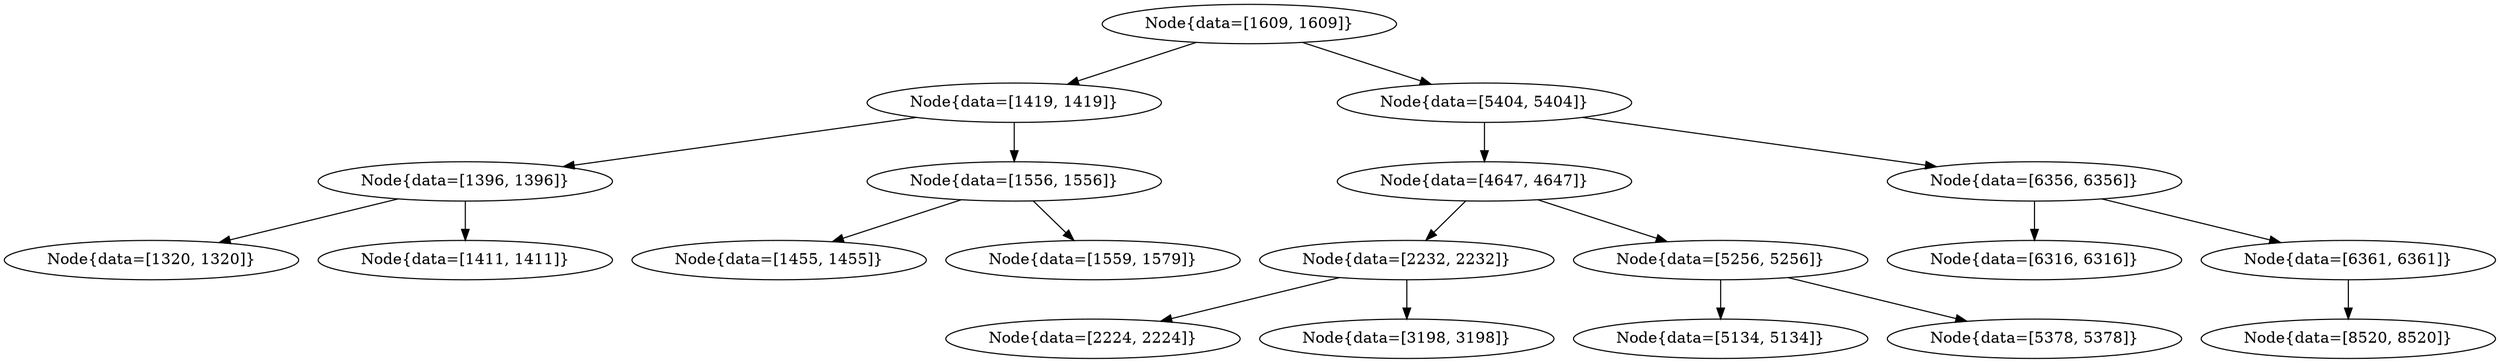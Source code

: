 digraph G{
835747289 [label="Node{data=[1609, 1609]}"]
835747289 -> 1452044766
1452044766 [label="Node{data=[1419, 1419]}"]
1452044766 -> 1418493611
1418493611 [label="Node{data=[1396, 1396]}"]
1418493611 -> 878937370
878937370 [label="Node{data=[1320, 1320]}"]
1418493611 -> 107944186
107944186 [label="Node{data=[1411, 1411]}"]
1452044766 -> 861440872
861440872 [label="Node{data=[1556, 1556]}"]
861440872 -> 68600462
68600462 [label="Node{data=[1455, 1455]}"]
861440872 -> 754306115
754306115 [label="Node{data=[1559, 1579]}"]
835747289 -> 1386457583
1386457583 [label="Node{data=[5404, 5404]}"]
1386457583 -> 634878744
634878744 [label="Node{data=[4647, 4647]}"]
634878744 -> 401072030
401072030 [label="Node{data=[2232, 2232]}"]
401072030 -> 368217845
368217845 [label="Node{data=[2224, 2224]}"]
401072030 -> 1523691893
1523691893 [label="Node{data=[3198, 3198]}"]
634878744 -> 1153441420
1153441420 [label="Node{data=[5256, 5256]}"]
1153441420 -> 1836200613
1836200613 [label="Node{data=[5134, 5134]}"]
1153441420 -> 1819712728
1819712728 [label="Node{data=[5378, 5378]}"]
1386457583 -> 997966394
997966394 [label="Node{data=[6356, 6356]}"]
997966394 -> 2139856807
2139856807 [label="Node{data=[6316, 6316]}"]
997966394 -> 59796969
59796969 [label="Node{data=[6361, 6361]}"]
59796969 -> 1532539167
1532539167 [label="Node{data=[8520, 8520]}"]
}